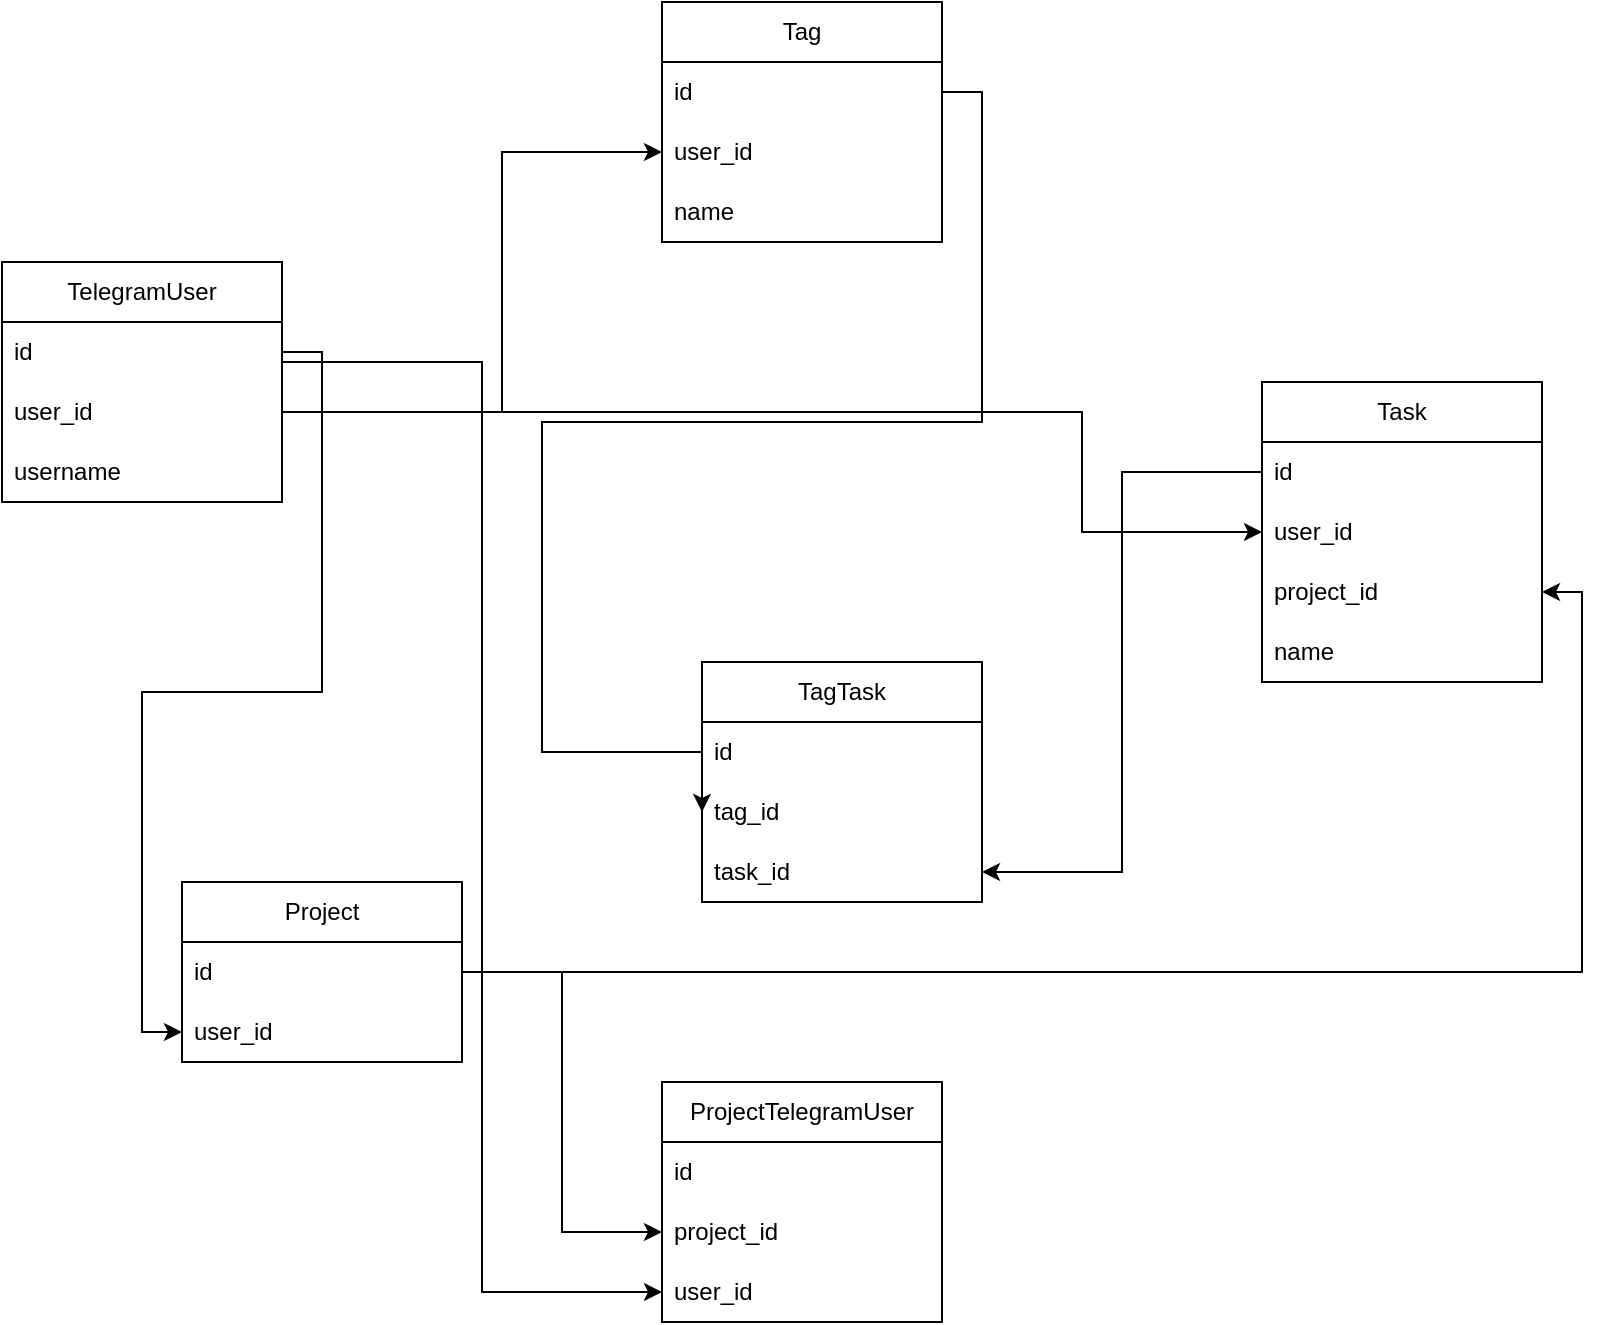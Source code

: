 <mxfile version="27.0.9">
  <diagram name="Страница — 1" id="l9ghDpnBMGWXHVqSsr98">
    <mxGraphModel dx="1803" dy="723" grid="1" gridSize="10" guides="1" tooltips="1" connect="1" arrows="1" fold="1" page="1" pageScale="1" pageWidth="827" pageHeight="1169" math="0" shadow="0">
      <root>
        <mxCell id="0" />
        <mxCell id="1" parent="0" />
        <mxCell id="YL9K48ur9rPLxaWzAd_9-1" value="TelegramUser" style="swimlane;fontStyle=0;childLayout=stackLayout;horizontal=1;startSize=30;horizontalStack=0;resizeParent=1;resizeParentMax=0;resizeLast=0;collapsible=1;marginBottom=0;whiteSpace=wrap;html=1;" parent="1" vertex="1">
          <mxGeometry x="-20" y="130" width="140" height="120" as="geometry" />
        </mxCell>
        <mxCell id="YL9K48ur9rPLxaWzAd_9-27" value="id" style="text;strokeColor=none;fillColor=none;align=left;verticalAlign=middle;spacingLeft=4;spacingRight=4;overflow=hidden;points=[[0,0.5],[1,0.5]];portConstraint=eastwest;rotatable=0;whiteSpace=wrap;html=1;" parent="YL9K48ur9rPLxaWzAd_9-1" vertex="1">
          <mxGeometry y="30" width="140" height="30" as="geometry" />
        </mxCell>
        <mxCell id="YL9K48ur9rPLxaWzAd_9-2" value="user_id" style="text;strokeColor=none;fillColor=none;align=left;verticalAlign=middle;spacingLeft=4;spacingRight=4;overflow=hidden;points=[[0,0.5],[1,0.5]];portConstraint=eastwest;rotatable=0;whiteSpace=wrap;html=1;" parent="YL9K48ur9rPLxaWzAd_9-1" vertex="1">
          <mxGeometry y="60" width="140" height="30" as="geometry" />
        </mxCell>
        <mxCell id="YL9K48ur9rPLxaWzAd_9-3" value="username" style="text;strokeColor=none;fillColor=none;align=left;verticalAlign=middle;spacingLeft=4;spacingRight=4;overflow=hidden;points=[[0,0.5],[1,0.5]];portConstraint=eastwest;rotatable=0;whiteSpace=wrap;html=1;" parent="YL9K48ur9rPLxaWzAd_9-1" vertex="1">
          <mxGeometry y="90" width="140" height="30" as="geometry" />
        </mxCell>
        <mxCell id="YL9K48ur9rPLxaWzAd_9-5" value="Task" style="swimlane;fontStyle=0;childLayout=stackLayout;horizontal=1;startSize=30;horizontalStack=0;resizeParent=1;resizeParentMax=0;resizeLast=0;collapsible=1;marginBottom=0;whiteSpace=wrap;html=1;" parent="1" vertex="1">
          <mxGeometry x="610" y="190" width="140" height="150" as="geometry" />
        </mxCell>
        <mxCell id="YL9K48ur9rPLxaWzAd_9-6" value="id" style="text;strokeColor=none;fillColor=none;align=left;verticalAlign=middle;spacingLeft=4;spacingRight=4;overflow=hidden;points=[[0,0.5],[1,0.5]];portConstraint=eastwest;rotatable=0;whiteSpace=wrap;html=1;" parent="YL9K48ur9rPLxaWzAd_9-5" vertex="1">
          <mxGeometry y="30" width="140" height="30" as="geometry" />
        </mxCell>
        <mxCell id="YL9K48ur9rPLxaWzAd_9-25" value="user_id" style="text;strokeColor=none;fillColor=none;align=left;verticalAlign=middle;spacingLeft=4;spacingRight=4;overflow=hidden;points=[[0,0.5],[1,0.5]];portConstraint=eastwest;rotatable=0;whiteSpace=wrap;html=1;" parent="YL9K48ur9rPLxaWzAd_9-5" vertex="1">
          <mxGeometry y="60" width="140" height="30" as="geometry" />
        </mxCell>
        <mxCell id="YL9K48ur9rPLxaWzAd_9-17" value="project_id" style="text;strokeColor=none;fillColor=none;align=left;verticalAlign=middle;spacingLeft=4;spacingRight=4;overflow=hidden;points=[[0,0.5],[1,0.5]];portConstraint=eastwest;rotatable=0;whiteSpace=wrap;html=1;" parent="YL9K48ur9rPLxaWzAd_9-5" vertex="1">
          <mxGeometry y="90" width="140" height="30" as="geometry" />
        </mxCell>
        <mxCell id="YL9K48ur9rPLxaWzAd_9-7" value="name" style="text;strokeColor=none;fillColor=none;align=left;verticalAlign=middle;spacingLeft=4;spacingRight=4;overflow=hidden;points=[[0,0.5],[1,0.5]];portConstraint=eastwest;rotatable=0;whiteSpace=wrap;html=1;" parent="YL9K48ur9rPLxaWzAd_9-5" vertex="1">
          <mxGeometry y="120" width="140" height="30" as="geometry" />
        </mxCell>
        <mxCell id="YL9K48ur9rPLxaWzAd_9-9" value="Tag" style="swimlane;fontStyle=0;childLayout=stackLayout;horizontal=1;startSize=30;horizontalStack=0;resizeParent=1;resizeParentMax=0;resizeLast=0;collapsible=1;marginBottom=0;whiteSpace=wrap;html=1;" parent="1" vertex="1">
          <mxGeometry x="310" width="140" height="120" as="geometry" />
        </mxCell>
        <mxCell id="YL9K48ur9rPLxaWzAd_9-10" value="id" style="text;strokeColor=none;fillColor=none;align=left;verticalAlign=middle;spacingLeft=4;spacingRight=4;overflow=hidden;points=[[0,0.5],[1,0.5]];portConstraint=eastwest;rotatable=0;whiteSpace=wrap;html=1;" parent="YL9K48ur9rPLxaWzAd_9-9" vertex="1">
          <mxGeometry y="30" width="140" height="30" as="geometry" />
        </mxCell>
        <mxCell id="YL9K48ur9rPLxaWzAd_9-28" value="user_id" style="text;strokeColor=none;fillColor=none;align=left;verticalAlign=middle;spacingLeft=4;spacingRight=4;overflow=hidden;points=[[0,0.5],[1,0.5]];portConstraint=eastwest;rotatable=0;whiteSpace=wrap;html=1;" parent="YL9K48ur9rPLxaWzAd_9-9" vertex="1">
          <mxGeometry y="60" width="140" height="30" as="geometry" />
        </mxCell>
        <mxCell id="YL9K48ur9rPLxaWzAd_9-11" value="name" style="text;strokeColor=none;fillColor=none;align=left;verticalAlign=middle;spacingLeft=4;spacingRight=4;overflow=hidden;points=[[0,0.5],[1,0.5]];portConstraint=eastwest;rotatable=0;whiteSpace=wrap;html=1;" parent="YL9K48ur9rPLxaWzAd_9-9" vertex="1">
          <mxGeometry y="90" width="140" height="30" as="geometry" />
        </mxCell>
        <mxCell id="YL9K48ur9rPLxaWzAd_9-18" value="TagTask" style="swimlane;fontStyle=0;childLayout=stackLayout;horizontal=1;startSize=30;horizontalStack=0;resizeParent=1;resizeParentMax=0;resizeLast=0;collapsible=1;marginBottom=0;whiteSpace=wrap;html=1;" parent="1" vertex="1">
          <mxGeometry x="330" y="330" width="140" height="120" as="geometry" />
        </mxCell>
        <mxCell id="YL9K48ur9rPLxaWzAd_9-19" value="id" style="text;strokeColor=none;fillColor=none;align=left;verticalAlign=middle;spacingLeft=4;spacingRight=4;overflow=hidden;points=[[0,0.5],[1,0.5]];portConstraint=eastwest;rotatable=0;whiteSpace=wrap;html=1;" parent="YL9K48ur9rPLxaWzAd_9-18" vertex="1">
          <mxGeometry y="30" width="140" height="30" as="geometry" />
        </mxCell>
        <mxCell id="YL9K48ur9rPLxaWzAd_9-20" value="tag_id" style="text;strokeColor=none;fillColor=none;align=left;verticalAlign=middle;spacingLeft=4;spacingRight=4;overflow=hidden;points=[[0,0.5],[1,0.5]];portConstraint=eastwest;rotatable=0;whiteSpace=wrap;html=1;" parent="YL9K48ur9rPLxaWzAd_9-18" vertex="1">
          <mxGeometry y="60" width="140" height="30" as="geometry" />
        </mxCell>
        <mxCell id="YL9K48ur9rPLxaWzAd_9-21" value="task_id" style="text;strokeColor=none;fillColor=none;align=left;verticalAlign=middle;spacingLeft=4;spacingRight=4;overflow=hidden;points=[[0,0.5],[1,0.5]];portConstraint=eastwest;rotatable=0;whiteSpace=wrap;html=1;" parent="YL9K48ur9rPLxaWzAd_9-18" vertex="1">
          <mxGeometry y="90" width="140" height="30" as="geometry" />
        </mxCell>
        <mxCell id="YL9K48ur9rPLxaWzAd_9-22" style="edgeStyle=orthogonalEdgeStyle;rounded=0;orthogonalLoop=1;jettySize=auto;html=1;exitX=0;exitY=0.5;exitDx=0;exitDy=0;entryX=1;entryY=0.5;entryDx=0;entryDy=0;" parent="1" source="YL9K48ur9rPLxaWzAd_9-6" target="YL9K48ur9rPLxaWzAd_9-21" edge="1">
          <mxGeometry relative="1" as="geometry" />
        </mxCell>
        <mxCell id="YL9K48ur9rPLxaWzAd_9-23" style="edgeStyle=orthogonalEdgeStyle;rounded=0;orthogonalLoop=1;jettySize=auto;html=1;exitX=1;exitY=0.5;exitDx=0;exitDy=0;entryX=0;entryY=0.5;entryDx=0;entryDy=0;" parent="1" source="YL9K48ur9rPLxaWzAd_9-10" target="YL9K48ur9rPLxaWzAd_9-20" edge="1">
          <mxGeometry relative="1" as="geometry">
            <Array as="points">
              <mxPoint x="470" y="45" />
              <mxPoint x="470" y="210" />
              <mxPoint x="250" y="210" />
              <mxPoint x="250" y="375" />
            </Array>
          </mxGeometry>
        </mxCell>
        <mxCell id="YL9K48ur9rPLxaWzAd_9-29" style="edgeStyle=orthogonalEdgeStyle;rounded=0;orthogonalLoop=1;jettySize=auto;html=1;exitX=1;exitY=0.5;exitDx=0;exitDy=0;entryX=0;entryY=0.5;entryDx=0;entryDy=0;" parent="1" source="YL9K48ur9rPLxaWzAd_9-27" target="YL9K48ur9rPLxaWzAd_9-28" edge="1">
          <mxGeometry relative="1" as="geometry">
            <Array as="points">
              <mxPoint x="230" y="205" />
              <mxPoint x="230" y="75" />
            </Array>
          </mxGeometry>
        </mxCell>
        <mxCell id="YL9K48ur9rPLxaWzAd_9-30" style="edgeStyle=orthogonalEdgeStyle;rounded=0;orthogonalLoop=1;jettySize=auto;html=1;exitX=1;exitY=0.5;exitDx=0;exitDy=0;entryX=0;entryY=0.5;entryDx=0;entryDy=0;" parent="1" source="YL9K48ur9rPLxaWzAd_9-27" target="YL9K48ur9rPLxaWzAd_9-25" edge="1">
          <mxGeometry relative="1" as="geometry">
            <Array as="points">
              <mxPoint x="520" y="205" />
              <mxPoint x="520" y="265" />
            </Array>
          </mxGeometry>
        </mxCell>
        <mxCell id="Ss_cfKWbrJZZYPpOO9u1-1" value="Project" style="swimlane;fontStyle=0;childLayout=stackLayout;horizontal=1;startSize=30;horizontalStack=0;resizeParent=1;resizeParentMax=0;resizeLast=0;collapsible=1;marginBottom=0;whiteSpace=wrap;html=1;" parent="1" vertex="1">
          <mxGeometry x="70" y="440" width="140" height="90" as="geometry" />
        </mxCell>
        <mxCell id="Ss_cfKWbrJZZYPpOO9u1-2" value="id" style="text;strokeColor=none;fillColor=none;align=left;verticalAlign=middle;spacingLeft=4;spacingRight=4;overflow=hidden;points=[[0,0.5],[1,0.5]];portConstraint=eastwest;rotatable=0;whiteSpace=wrap;html=1;" parent="Ss_cfKWbrJZZYPpOO9u1-1" vertex="1">
          <mxGeometry y="30" width="140" height="30" as="geometry" />
        </mxCell>
        <mxCell id="Ss_cfKWbrJZZYPpOO9u1-3" value="user_id" style="text;strokeColor=none;fillColor=none;align=left;verticalAlign=middle;spacingLeft=4;spacingRight=4;overflow=hidden;points=[[0,0.5],[1,0.5]];portConstraint=eastwest;rotatable=0;whiteSpace=wrap;html=1;" parent="Ss_cfKWbrJZZYPpOO9u1-1" vertex="1">
          <mxGeometry y="60" width="140" height="30" as="geometry" />
        </mxCell>
        <mxCell id="Ss_cfKWbrJZZYPpOO9u1-5" value="ProjectTelegramUser" style="swimlane;fontStyle=0;childLayout=stackLayout;horizontal=1;startSize=30;horizontalStack=0;resizeParent=1;resizeParentMax=0;resizeLast=0;collapsible=1;marginBottom=0;whiteSpace=wrap;html=1;" parent="1" vertex="1">
          <mxGeometry x="310" y="540" width="140" height="120" as="geometry" />
        </mxCell>
        <mxCell id="Ss_cfKWbrJZZYPpOO9u1-6" value="id" style="text;strokeColor=none;fillColor=none;align=left;verticalAlign=middle;spacingLeft=4;spacingRight=4;overflow=hidden;points=[[0,0.5],[1,0.5]];portConstraint=eastwest;rotatable=0;whiteSpace=wrap;html=1;" parent="Ss_cfKWbrJZZYPpOO9u1-5" vertex="1">
          <mxGeometry y="30" width="140" height="30" as="geometry" />
        </mxCell>
        <mxCell id="Ss_cfKWbrJZZYPpOO9u1-8" value="project_id" style="text;strokeColor=none;fillColor=none;align=left;verticalAlign=middle;spacingLeft=4;spacingRight=4;overflow=hidden;points=[[0,0.5],[1,0.5]];portConstraint=eastwest;rotatable=0;whiteSpace=wrap;html=1;" parent="Ss_cfKWbrJZZYPpOO9u1-5" vertex="1">
          <mxGeometry y="60" width="140" height="30" as="geometry" />
        </mxCell>
        <mxCell id="Ss_cfKWbrJZZYPpOO9u1-7" value="user_id" style="text;strokeColor=none;fillColor=none;align=left;verticalAlign=middle;spacingLeft=4;spacingRight=4;overflow=hidden;points=[[0,0.5],[1,0.5]];portConstraint=eastwest;rotatable=0;whiteSpace=wrap;html=1;" parent="Ss_cfKWbrJZZYPpOO9u1-5" vertex="1">
          <mxGeometry y="90" width="140" height="30" as="geometry" />
        </mxCell>
        <mxCell id="Ss_cfKWbrJZZYPpOO9u1-9" style="edgeStyle=orthogonalEdgeStyle;rounded=0;orthogonalLoop=1;jettySize=auto;html=1;exitX=1;exitY=0.5;exitDx=0;exitDy=0;entryX=0;entryY=0.5;entryDx=0;entryDy=0;" parent="1" source="YL9K48ur9rPLxaWzAd_9-27" target="Ss_cfKWbrJZZYPpOO9u1-3" edge="1">
          <mxGeometry relative="1" as="geometry" />
        </mxCell>
        <mxCell id="Ss_cfKWbrJZZYPpOO9u1-11" style="edgeStyle=orthogonalEdgeStyle;rounded=0;orthogonalLoop=1;jettySize=auto;html=1;exitX=1;exitY=0.5;exitDx=0;exitDy=0;entryX=0;entryY=0.5;entryDx=0;entryDy=0;" parent="1" source="Ss_cfKWbrJZZYPpOO9u1-2" target="Ss_cfKWbrJZZYPpOO9u1-8" edge="1">
          <mxGeometry relative="1" as="geometry" />
        </mxCell>
        <mxCell id="Ss_cfKWbrJZZYPpOO9u1-12" style="edgeStyle=orthogonalEdgeStyle;rounded=0;orthogonalLoop=1;jettySize=auto;html=1;exitX=1;exitY=0.5;exitDx=0;exitDy=0;entryX=1;entryY=0.5;entryDx=0;entryDy=0;" parent="1" source="Ss_cfKWbrJZZYPpOO9u1-2" target="YL9K48ur9rPLxaWzAd_9-17" edge="1">
          <mxGeometry relative="1" as="geometry" />
        </mxCell>
        <mxCell id="Ss_cfKWbrJZZYPpOO9u1-13" style="edgeStyle=orthogonalEdgeStyle;rounded=0;orthogonalLoop=1;jettySize=auto;html=1;exitX=1;exitY=0.5;exitDx=0;exitDy=0;entryX=0;entryY=0.5;entryDx=0;entryDy=0;" parent="1" source="YL9K48ur9rPLxaWzAd_9-27" target="Ss_cfKWbrJZZYPpOO9u1-7" edge="1">
          <mxGeometry relative="1" as="geometry">
            <Array as="points">
              <mxPoint x="120" y="180" />
              <mxPoint x="220" y="180" />
              <mxPoint x="220" y="645" />
            </Array>
          </mxGeometry>
        </mxCell>
      </root>
    </mxGraphModel>
  </diagram>
</mxfile>
